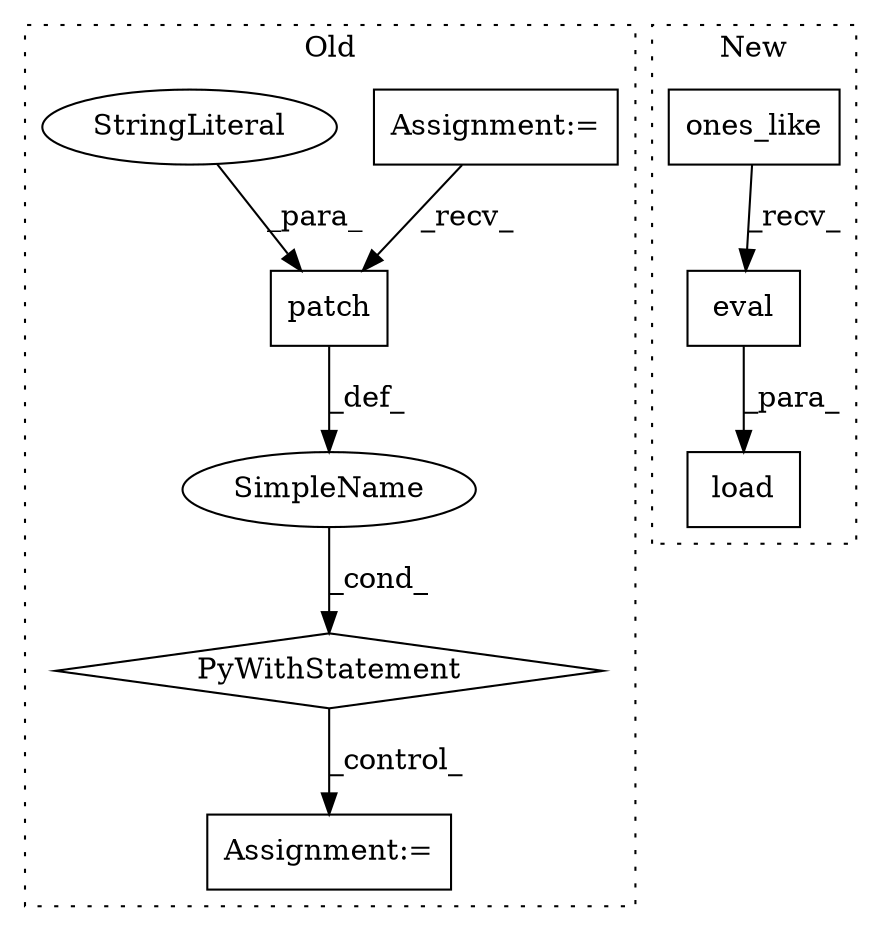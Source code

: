digraph G {
subgraph cluster0 {
1 [label="PyWithStatement" a="104" s="3180,3289" l="10,2" shape="diamond"];
3 [label="Assignment:=" a="7" s="3302" l="1" shape="box"];
4 [label="SimpleName" a="42" s="" l="" shape="ellipse"];
5 [label="Assignment:=" a="7" s="3065" l="4" shape="box"];
7 [label="patch" a="32" s="3195,3288" l="6,1" shape="box"];
9 [label="StringLiteral" a="45" s="3201" l="68" shape="ellipse"];
label = "Old";
style="dotted";
}
subgraph cluster1 {
2 [label="eval" a="32" s="4088" l="6" shape="box"];
6 [label="ones_like" a="32" s="4072,4086" l="10,1" shape="box"];
8 [label="load" a="32" s="4056,4094" l="5,1" shape="box"];
label = "New";
style="dotted";
}
1 -> 3 [label="_control_"];
2 -> 8 [label="_para_"];
4 -> 1 [label="_cond_"];
5 -> 7 [label="_recv_"];
6 -> 2 [label="_recv_"];
7 -> 4 [label="_def_"];
9 -> 7 [label="_para_"];
}